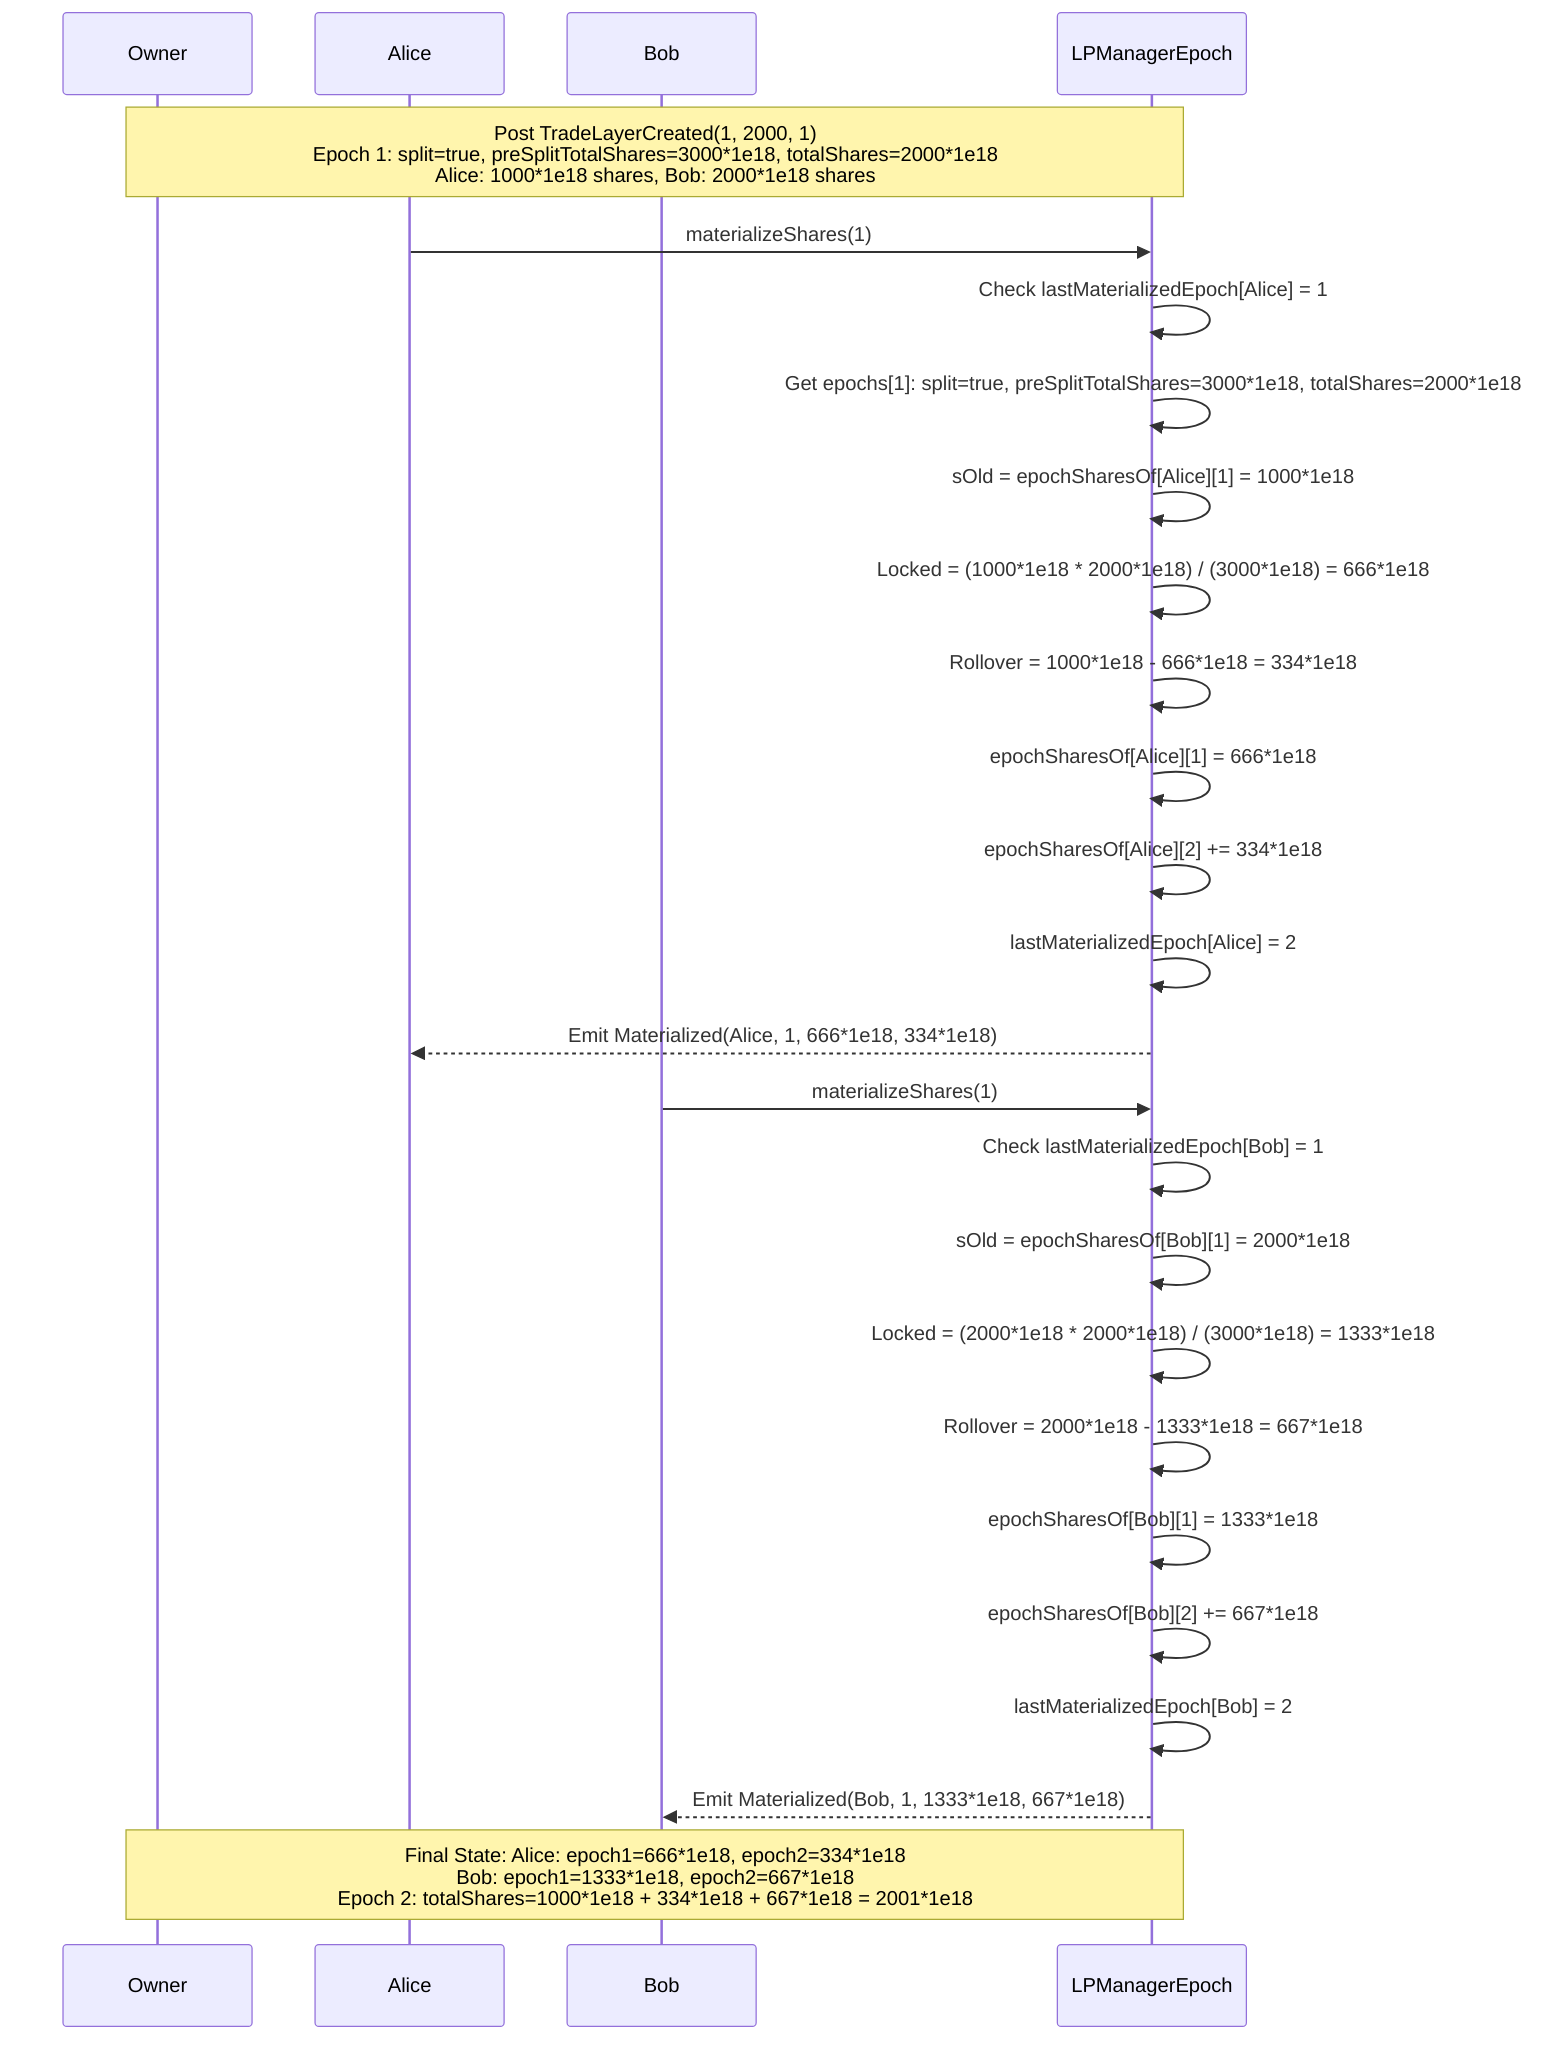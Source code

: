 sequenceDiagram
    participant Owner
    participant Alice
    participant Bob
    participant Contract as LPManagerEpoch

    Note over Owner,Contract: Post TradeLayerCreated(1, 2000, 1)<br>Epoch 1: split=true, preSplitTotalShares=3000*1e18, totalShares=2000*1e18<br>Alice: 1000*1e18 shares, Bob: 2000*1e18 shares

    Alice->>Contract: materializeShares(1)
    Contract->>Contract: Check lastMaterializedEpoch[Alice] = 1
    Contract->>Contract: Get epochs[1]: split=true, preSplitTotalShares=3000*1e18, totalShares=2000*1e18
    Contract->>Contract: sOld = epochSharesOf[Alice][1] = 1000*1e18
    Contract->>Contract: Locked = (1000*1e18 * 2000*1e18) / (3000*1e18) = 666*1e18
    Contract->>Contract: Rollover = 1000*1e18 - 666*1e18 = 334*1e18
    Contract->>Contract: epochSharesOf[Alice][1] = 666*1e18
    Contract->>Contract: epochSharesOf[Alice][2] += 334*1e18
    Contract->>Contract: lastMaterializedEpoch[Alice] = 2
    Contract-->>Alice: Emit Materialized(Alice, 1, 666*1e18, 334*1e18)

    Bob->>Contract: materializeShares(1)
    Contract->>Contract: Check lastMaterializedEpoch[Bob] = 1
    Contract->>Contract: sOld = epochSharesOf[Bob][1] = 2000*1e18
    Contract->>Contract: Locked = (2000*1e18 * 2000*1e18) / (3000*1e18) = 1333*1e18
    Contract->>Contract: Rollover = 2000*1e18 - 1333*1e18 = 667*1e18
    Contract->>Contract: epochSharesOf[Bob][1] = 1333*1e18
    Contract->>Contract: epochSharesOf[Bob][2] += 667*1e18
    Contract->>Contract: lastMaterializedEpoch[Bob] = 2
    Contract-->>Bob: Emit Materialized(Bob, 1, 1333*1e18, 667*1e18)

    Note over Owner,Contract: Final State: Alice: epoch1=666*1e18, epoch2=334*1e18<br>Bob: epoch1=1333*1e18, epoch2=667*1e18<br>Epoch 2: totalShares=1000*1e18 + 334*1e18 + 667*1e18 = 2001*1e18